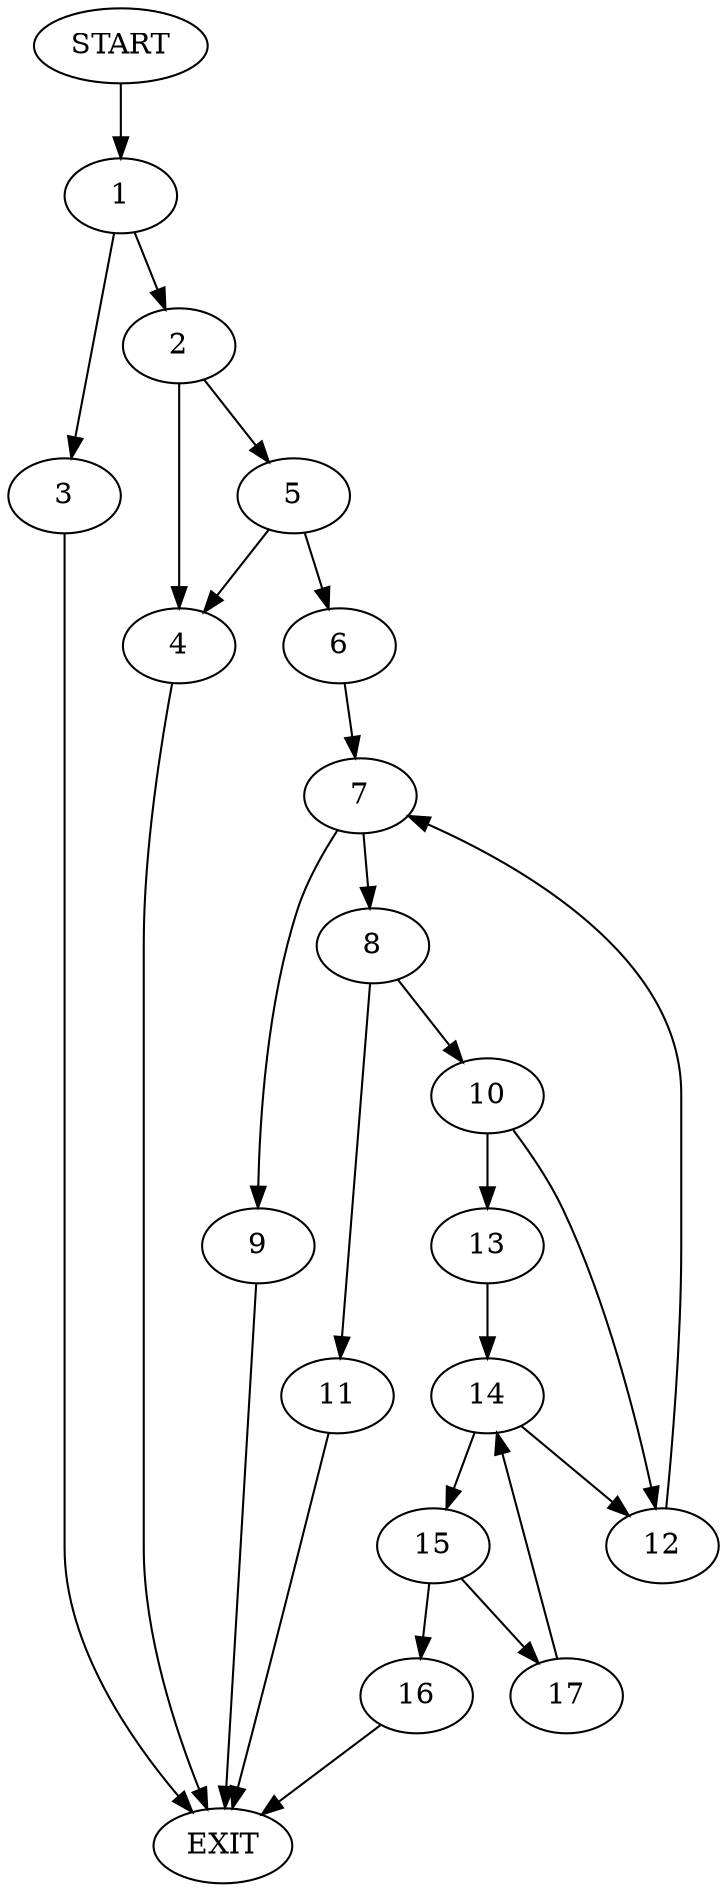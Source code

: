 digraph {
0 [label="START"]
18 [label="EXIT"]
0 -> 1
1 -> 2
1 -> 3
3 -> 18
2 -> 4
2 -> 5
4 -> 18
5 -> 6
5 -> 4
6 -> 7
7 -> 8
7 -> 9
9 -> 18
8 -> 10
8 -> 11
11 -> 18
10 -> 12
10 -> 13
12 -> 7
13 -> 14
14 -> 15
14 -> 12
15 -> 16
15 -> 17
16 -> 18
17 -> 14
}
